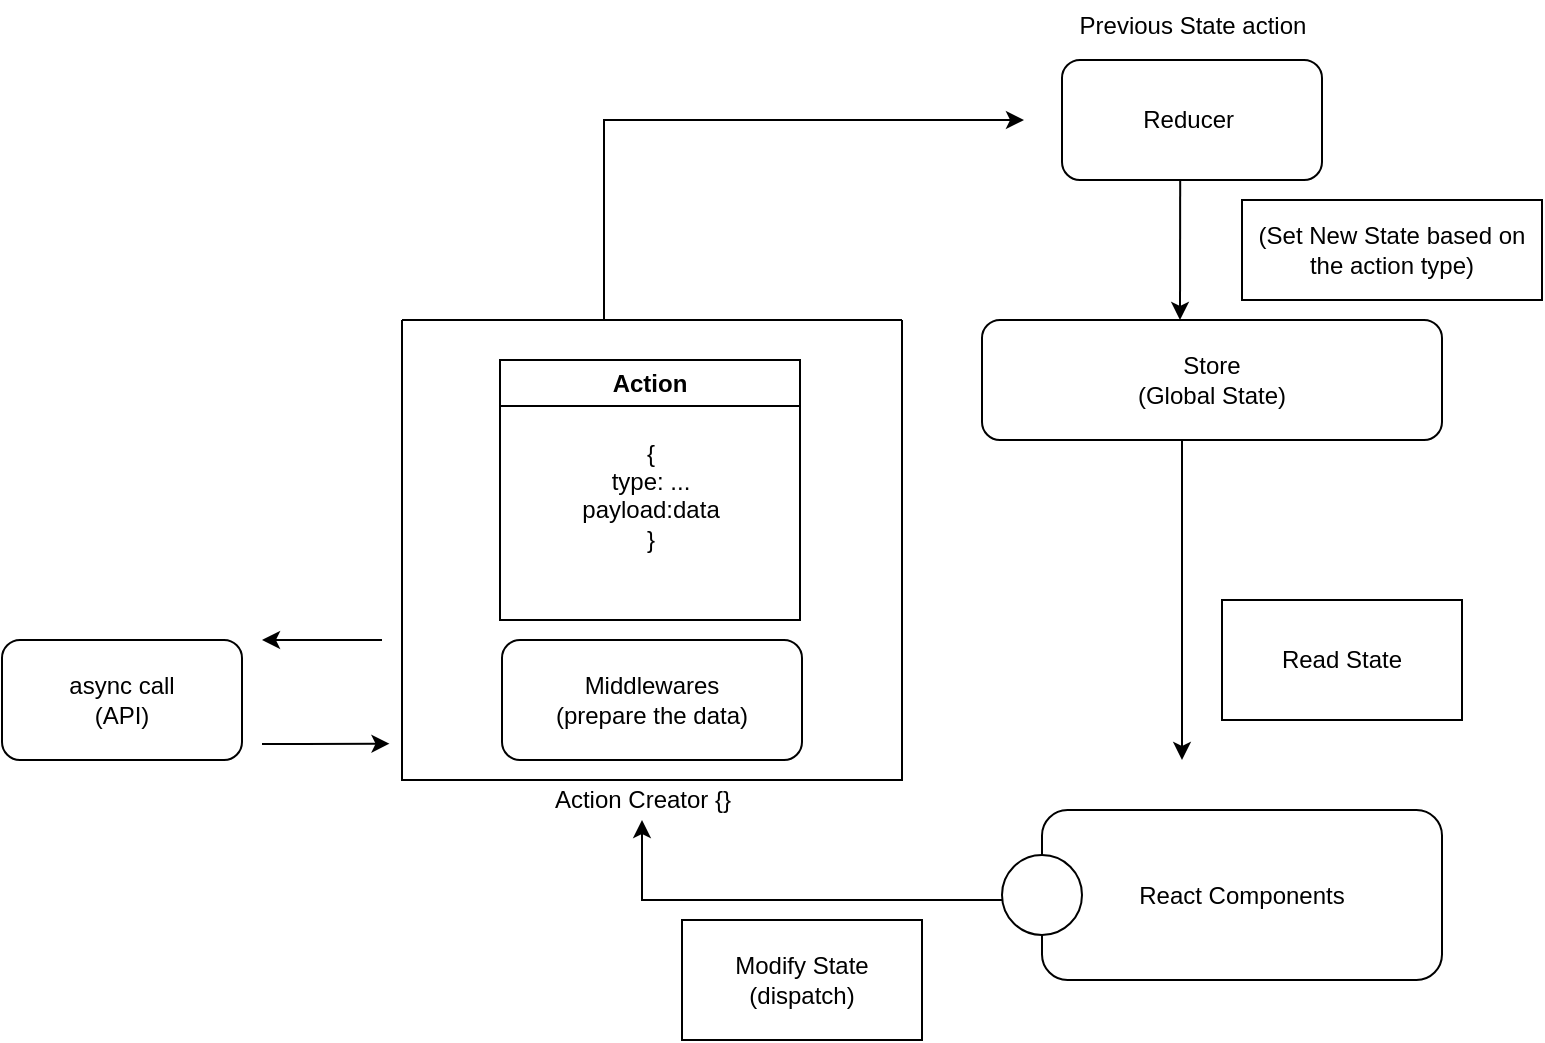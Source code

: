 <mxfile version="21.1.6" type="github">
  <diagram id="C5RBs43oDa-KdzZeNtuy" name="Page-1">
    <mxGraphModel dx="765" dy="416" grid="1" gridSize="10" guides="1" tooltips="1" connect="1" arrows="1" fold="1" page="1" pageScale="1" pageWidth="827" pageHeight="1169" math="0" shadow="0">
      <root>
        <mxCell id="WIyWlLk6GJQsqaUBKTNV-0" />
        <mxCell id="WIyWlLk6GJQsqaUBKTNV-1" parent="WIyWlLk6GJQsqaUBKTNV-0" />
        <mxCell id="inBO98-tozbLzTro_9F8-2" value="" style="swimlane;startSize=0;" vertex="1" parent="WIyWlLk6GJQsqaUBKTNV-1">
          <mxGeometry x="230" y="270" width="250" height="230" as="geometry" />
        </mxCell>
        <mxCell id="inBO98-tozbLzTro_9F8-3" value="Action " style="swimlane;whiteSpace=wrap;html=1;" vertex="1" parent="inBO98-tozbLzTro_9F8-2">
          <mxGeometry x="49" y="20" width="150" height="130" as="geometry" />
        </mxCell>
        <mxCell id="inBO98-tozbLzTro_9F8-25" value="&lt;div&gt;{&lt;/div&gt;&lt;div&gt;type: ...&lt;/div&gt;&lt;div&gt;payload:data&lt;/div&gt;&lt;div&gt;}&lt;/div&gt;&lt;div&gt;&lt;br&gt;&lt;/div&gt;" style="text;html=1;align=center;verticalAlign=middle;resizable=0;points=[];autosize=1;strokeColor=none;fillColor=none;" vertex="1" parent="inBO98-tozbLzTro_9F8-3">
          <mxGeometry x="30" y="30" width="90" height="90" as="geometry" />
        </mxCell>
        <mxCell id="inBO98-tozbLzTro_9F8-4" value="&lt;div&gt;Middlewares&lt;/div&gt;&lt;div&gt;(prepare the data)&lt;br&gt;&lt;/div&gt;" style="rounded=1;whiteSpace=wrap;html=1;" vertex="1" parent="inBO98-tozbLzTro_9F8-2">
          <mxGeometry x="50" y="160" width="150" height="60" as="geometry" />
        </mxCell>
        <mxCell id="inBO98-tozbLzTro_9F8-7" value="" style="endArrow=classic;html=1;rounded=0;" edge="1" parent="WIyWlLk6GJQsqaUBKTNV-1">
          <mxGeometry width="50" height="50" relative="1" as="geometry">
            <mxPoint x="331" y="270" as="sourcePoint" />
            <mxPoint x="541" y="170" as="targetPoint" />
            <Array as="points">
              <mxPoint x="331" y="170" />
            </Array>
          </mxGeometry>
        </mxCell>
        <mxCell id="inBO98-tozbLzTro_9F8-8" value="Reducer&lt;span style=&quot;white-space: pre;&quot;&gt;	&lt;/span&gt;" style="rounded=1;whiteSpace=wrap;html=1;" vertex="1" parent="WIyWlLk6GJQsqaUBKTNV-1">
          <mxGeometry x="560" y="140" width="130" height="60" as="geometry" />
        </mxCell>
        <mxCell id="inBO98-tozbLzTro_9F8-9" value="" style="endArrow=classic;html=1;rounded=0;" edge="1" parent="WIyWlLk6GJQsqaUBKTNV-1">
          <mxGeometry width="50" height="50" relative="1" as="geometry">
            <mxPoint x="619.09" y="200" as="sourcePoint" />
            <mxPoint x="619" y="270" as="targetPoint" />
          </mxGeometry>
        </mxCell>
        <mxCell id="inBO98-tozbLzTro_9F8-10" value="&lt;div&gt;Store &lt;br&gt;&lt;/div&gt;&lt;div&gt;(Global State)&lt;br&gt;&lt;/div&gt;" style="rounded=1;whiteSpace=wrap;html=1;" vertex="1" parent="WIyWlLk6GJQsqaUBKTNV-1">
          <mxGeometry x="520" y="270" width="230" height="60" as="geometry" />
        </mxCell>
        <mxCell id="inBO98-tozbLzTro_9F8-11" value="" style="endArrow=classic;html=1;rounded=0;" edge="1" parent="WIyWlLk6GJQsqaUBKTNV-1">
          <mxGeometry width="50" height="50" relative="1" as="geometry">
            <mxPoint x="620" y="330" as="sourcePoint" />
            <mxPoint x="620" y="490" as="targetPoint" />
          </mxGeometry>
        </mxCell>
        <mxCell id="inBO98-tozbLzTro_9F8-12" value="Read State" style="rounded=0;whiteSpace=wrap;html=1;" vertex="1" parent="WIyWlLk6GJQsqaUBKTNV-1">
          <mxGeometry x="640" y="410" width="120" height="60" as="geometry" />
        </mxCell>
        <mxCell id="inBO98-tozbLzTro_9F8-13" value="React Components " style="rounded=1;whiteSpace=wrap;html=1;" vertex="1" parent="WIyWlLk6GJQsqaUBKTNV-1">
          <mxGeometry x="550" y="515" width="200" height="85" as="geometry" />
        </mxCell>
        <mxCell id="inBO98-tozbLzTro_9F8-20" style="edgeStyle=orthogonalEdgeStyle;rounded=0;orthogonalLoop=1;jettySize=auto;html=1;exitX=1;exitY=0;exitDx=0;exitDy=0;" edge="1" parent="WIyWlLk6GJQsqaUBKTNV-1" source="inBO98-tozbLzTro_9F8-14">
          <mxGeometry relative="1" as="geometry">
            <mxPoint x="350.0" y="520" as="targetPoint" />
            <Array as="points">
              <mxPoint x="564" y="560" />
              <mxPoint x="350" y="560" />
            </Array>
          </mxGeometry>
        </mxCell>
        <mxCell id="inBO98-tozbLzTro_9F8-14" value="" style="ellipse;whiteSpace=wrap;html=1;aspect=fixed;" vertex="1" parent="WIyWlLk6GJQsqaUBKTNV-1">
          <mxGeometry x="530" y="537.5" width="40" height="40" as="geometry" />
        </mxCell>
        <mxCell id="inBO98-tozbLzTro_9F8-22" value="" style="endArrow=classic;html=1;rounded=0;" edge="1" parent="WIyWlLk6GJQsqaUBKTNV-1">
          <mxGeometry width="50" height="50" relative="1" as="geometry">
            <mxPoint x="220" y="430" as="sourcePoint" />
            <mxPoint x="160" y="430" as="targetPoint" />
          </mxGeometry>
        </mxCell>
        <mxCell id="inBO98-tozbLzTro_9F8-23" value="" style="endArrow=classic;html=1;rounded=0;entryX=-0.025;entryY=0.921;entryDx=0;entryDy=0;entryPerimeter=0;" edge="1" parent="WIyWlLk6GJQsqaUBKTNV-1" target="inBO98-tozbLzTro_9F8-2">
          <mxGeometry width="50" height="50" relative="1" as="geometry">
            <mxPoint x="160" y="482" as="sourcePoint" />
            <mxPoint x="180" y="480" as="targetPoint" />
            <Array as="points">
              <mxPoint x="180" y="482" />
            </Array>
          </mxGeometry>
        </mxCell>
        <mxCell id="inBO98-tozbLzTro_9F8-24" value="&lt;div&gt;async call&lt;/div&gt;&lt;div&gt;(API)&lt;br&gt;&lt;/div&gt;" style="rounded=1;whiteSpace=wrap;html=1;" vertex="1" parent="WIyWlLk6GJQsqaUBKTNV-1">
          <mxGeometry x="30" y="430" width="120" height="60" as="geometry" />
        </mxCell>
        <mxCell id="inBO98-tozbLzTro_9F8-26" value="Action Creator {}" style="text;html=1;align=center;verticalAlign=middle;resizable=0;points=[];autosize=1;strokeColor=none;fillColor=none;" vertex="1" parent="WIyWlLk6GJQsqaUBKTNV-1">
          <mxGeometry x="295" y="495" width="110" height="30" as="geometry" />
        </mxCell>
        <mxCell id="inBO98-tozbLzTro_9F8-27" value="(Set New State based on the action type)" style="rounded=0;whiteSpace=wrap;html=1;" vertex="1" parent="WIyWlLk6GJQsqaUBKTNV-1">
          <mxGeometry x="650" y="210" width="150" height="50" as="geometry" />
        </mxCell>
        <mxCell id="inBO98-tozbLzTro_9F8-28" value="&lt;div&gt;Previous State action&lt;/div&gt;&lt;div&gt;&lt;br&gt;&lt;/div&gt;" style="text;html=1;align=center;verticalAlign=middle;resizable=0;points=[];autosize=1;strokeColor=none;fillColor=none;" vertex="1" parent="WIyWlLk6GJQsqaUBKTNV-1">
          <mxGeometry x="555" y="110" width="140" height="40" as="geometry" />
        </mxCell>
        <mxCell id="inBO98-tozbLzTro_9F8-29" value="Modify State (dispatch)" style="whiteSpace=wrap;html=1;" vertex="1" parent="WIyWlLk6GJQsqaUBKTNV-1">
          <mxGeometry x="370" y="570" width="120" height="60" as="geometry" />
        </mxCell>
      </root>
    </mxGraphModel>
  </diagram>
</mxfile>

